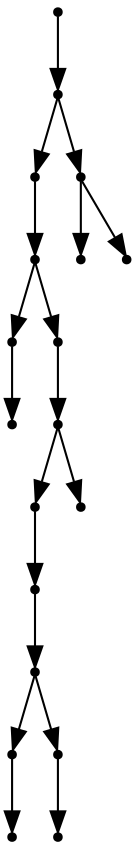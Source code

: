 digraph {
  18 [shape=point];
  17 [shape=point];
  13 [shape=point];
  12 [shape=point];
  1 [shape=point];
  0 [shape=point];
  11 [shape=point];
  10 [shape=point];
  8 [shape=point];
  7 [shape=point];
  6 [shape=point];
  3 [shape=point];
  2 [shape=point];
  5 [shape=point];
  4 [shape=point];
  9 [shape=point];
  16 [shape=point];
  14 [shape=point];
  15 [shape=point];
18 -> 17;
17 -> 13;
13 -> 12;
12 -> 1;
1 -> 0;
12 -> 11;
11 -> 10;
10 -> 8;
8 -> 7;
7 -> 6;
6 -> 3;
3 -> 2;
6 -> 5;
5 -> 4;
10 -> 9;
17 -> 16;
16 -> 14;
16 -> 15;
}
